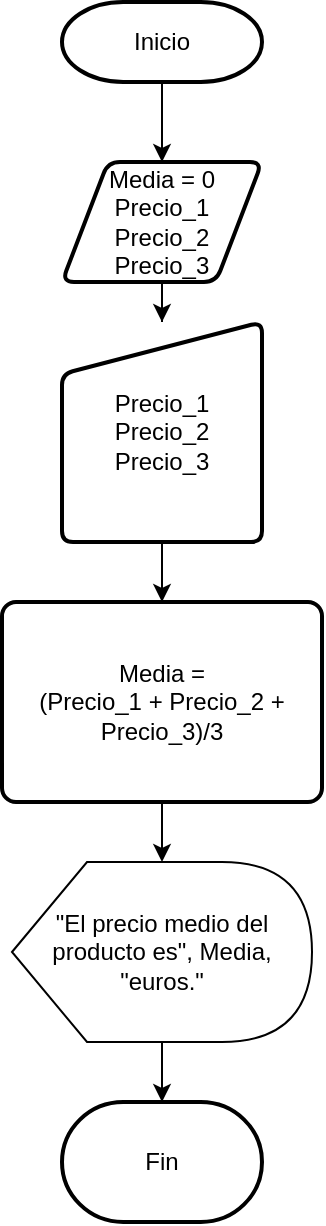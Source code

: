 <mxfile version="19.0.3" type="device"><diagram id="jKu3vyVCCokkF0XVi4Qp" name="Página-1"><mxGraphModel dx="760" dy="597" grid="1" gridSize="10" guides="1" tooltips="1" connect="1" arrows="1" fold="1" page="1" pageScale="1" pageWidth="827" pageHeight="1169" math="0" shadow="0"><root><mxCell id="0"/><mxCell id="1" parent="0"/><mxCell id="lAd4mcnAAVeoLOHnArOp-8" value="" style="edgeStyle=orthogonalEdgeStyle;rounded=0;orthogonalLoop=1;jettySize=auto;html=1;" edge="1" parent="1" source="lAd4mcnAAVeoLOHnArOp-2" target="lAd4mcnAAVeoLOHnArOp-6"><mxGeometry relative="1" as="geometry"/></mxCell><mxCell id="lAd4mcnAAVeoLOHnArOp-2" value="Inicio" style="strokeWidth=2;html=1;shape=mxgraph.flowchart.terminator;whiteSpace=wrap;" vertex="1" parent="1"><mxGeometry x="280" y="10" width="100" height="40" as="geometry"/></mxCell><mxCell id="lAd4mcnAAVeoLOHnArOp-10" value="" style="edgeStyle=orthogonalEdgeStyle;rounded=0;orthogonalLoop=1;jettySize=auto;html=1;" edge="1" parent="1" source="lAd4mcnAAVeoLOHnArOp-3" target="lAd4mcnAAVeoLOHnArOp-4"><mxGeometry relative="1" as="geometry"/></mxCell><mxCell id="lAd4mcnAAVeoLOHnArOp-3" value="Precio_1&lt;br&gt;Precio_2&lt;br&gt;Precio_3" style="html=1;strokeWidth=2;shape=manualInput;whiteSpace=wrap;rounded=1;size=26;arcSize=11;" vertex="1" parent="1"><mxGeometry x="280" y="170" width="100" height="110" as="geometry"/></mxCell><mxCell id="lAd4mcnAAVeoLOHnArOp-11" value="" style="edgeStyle=orthogonalEdgeStyle;rounded=0;orthogonalLoop=1;jettySize=auto;html=1;" edge="1" parent="1" source="lAd4mcnAAVeoLOHnArOp-4" target="lAd4mcnAAVeoLOHnArOp-5"><mxGeometry relative="1" as="geometry"/></mxCell><mxCell id="lAd4mcnAAVeoLOHnArOp-4" value="Media = &lt;br&gt;(Precio_1 + Precio_2 + Precio_3)/3" style="rounded=1;whiteSpace=wrap;html=1;absoluteArcSize=1;arcSize=14;strokeWidth=2;" vertex="1" parent="1"><mxGeometry x="250" y="310" width="160" height="100" as="geometry"/></mxCell><mxCell id="lAd4mcnAAVeoLOHnArOp-12" value="" style="edgeStyle=orthogonalEdgeStyle;rounded=0;orthogonalLoop=1;jettySize=auto;html=1;" edge="1" parent="1" source="lAd4mcnAAVeoLOHnArOp-5" target="lAd4mcnAAVeoLOHnArOp-7"><mxGeometry relative="1" as="geometry"/></mxCell><mxCell id="lAd4mcnAAVeoLOHnArOp-5" value="&quot;El precio medio del producto es&quot;, Media, &quot;euros.&quot;" style="shape=display;whiteSpace=wrap;html=1;" vertex="1" parent="1"><mxGeometry x="255" y="440" width="150" height="90" as="geometry"/></mxCell><mxCell id="lAd4mcnAAVeoLOHnArOp-9" value="" style="edgeStyle=orthogonalEdgeStyle;rounded=0;orthogonalLoop=1;jettySize=auto;html=1;" edge="1" parent="1" source="lAd4mcnAAVeoLOHnArOp-6" target="lAd4mcnAAVeoLOHnArOp-3"><mxGeometry relative="1" as="geometry"/></mxCell><mxCell id="lAd4mcnAAVeoLOHnArOp-6" value="Media = 0&lt;br&gt;Precio_1&lt;br&gt;Precio_2&lt;br&gt;Precio_3" style="shape=parallelogram;html=1;strokeWidth=2;perimeter=parallelogramPerimeter;whiteSpace=wrap;rounded=1;arcSize=12;size=0.23;" vertex="1" parent="1"><mxGeometry x="280" y="90" width="100" height="60" as="geometry"/></mxCell><mxCell id="lAd4mcnAAVeoLOHnArOp-7" value="Fin" style="strokeWidth=2;html=1;shape=mxgraph.flowchart.terminator;whiteSpace=wrap;" vertex="1" parent="1"><mxGeometry x="280" y="560" width="100" height="60" as="geometry"/></mxCell></root></mxGraphModel></diagram></mxfile>